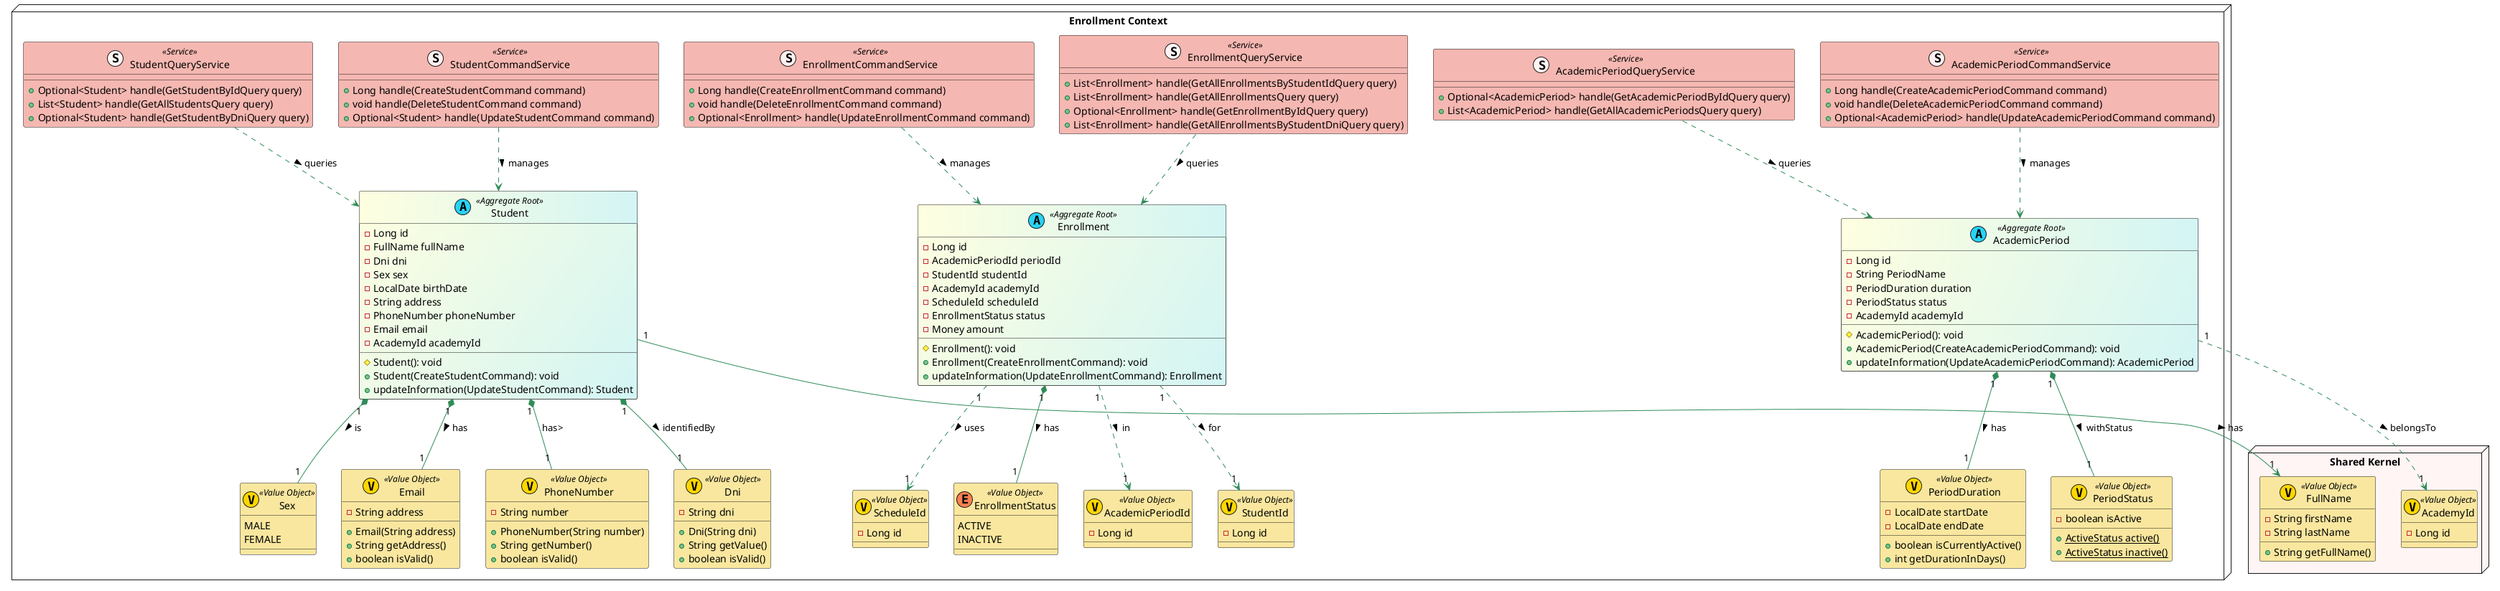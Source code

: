 @startuml Demy: Domain Model Diagram (Grouped by Bounded Context)

skinparam class {
    BackgroundColor LightYellow/D3F5F5
    ArrowColor SeaGreen
    ' BackgroundColor<<Aggregate Root>> #B7E9F7   ' Azul muy suave
    BackgroundColor<<Entity>> #D4E9B2
    BackgroundColor<<Service>> #F5B7B1
    BackgroundColor<<Value Object>> #F9E79F
}


package "Enrollment Context" <<Node>> #FFFFFF {
       ' ------------------ Command Services ------------------
       class AcademicPeriodCommandService <<(S, #FFF0F0) Service>> {
           + Long handle(CreateAcademicPeriodCommand command)
           + void handle(DeleteAcademicPeriodCommand command)
           + Optional<AcademicPeriod> handle(UpdateAcademicPeriodCommand command)
       }

       class EnrollmentCommandService <<(S, #FFF0F0) Service>> {
           + Long handle(CreateEnrollmentCommand command)
           + void handle(DeleteEnrollmentCommand command)
           + Optional<Enrollment> handle(UpdateEnrollmentCommand command)
       }

       class StudentCommandService <<(S, #FFF0F0) Service>> {
           + Long handle(CreateStudentCommand command)
           + void handle(DeleteStudentCommand command)
           + Optional<Student> handle(UpdateStudentCommand command)
       }

       ' ------------------ Query Services ------------------
       class AcademicPeriodQueryService <<(S, #FFF5F5) Service>> {
           + Optional<AcademicPeriod> handle(GetAcademicPeriodByIdQuery query)
           + List<AcademicPeriod> handle(GetAllAcademicPeriodsQuery query)
       }

       class EnrollmentQueryService <<(S, #FFF5F5) Service>> {
           + List<Enrollment> handle(GetAllEnrollmentsByStudentIdQuery query)
           + List<Enrollment> handle(GetAllEnrollmentsQuery query)
           + Optional<Enrollment> handle(GetEnrollmentByIdQuery query)
           + List<Enrollment> handle(GetAllEnrollmentsByStudentDniQuery query)
       }

       class StudentQueryService <<(S, #FFF5F5) Service>> {
           + Optional<Student> handle(GetStudentByIdQuery query)
           + List<Student> handle(GetAllStudentsQuery query)
           + Optional<Student> handle(GetStudentByDniQuery query)
       }

    class AcademicPeriod <<(A, #27D3F5) Aggregate Root>> {
        - Long id
        - String PeriodName
        - PeriodDuration duration
        - PeriodStatus status
        - AcademyId academyId
        # AcademicPeriod(): void
        + AcademicPeriod(CreateAcademicPeriodCommand): void
        + updateInformation(UpdateAcademicPeriodCommand): AcademicPeriod
    }

    class Enrollment <<(A, #27D3F5) Aggregate Root>> {
        - Long id
        - AcademicPeriodId periodId
        - StudentId studentId
        - AcademyId academyId
        - ScheduleId scheduleId
        - EnrollmentStatus status
        - Money amount
        # Enrollment(): void
        + Enrollment(CreateEnrollmentCommand): void
        + updateInformation(UpdateEnrollmentCommand): Enrollment

    }

    class Student <<(A, #27D3F5) Aggregate Root>> {
        - Long id
        - FullName fullName
        - Dni dni
        - Sex sex
        - LocalDate birthDate
        - String address
        - PhoneNumber phoneNumber
        - Email email
        - AcademyId academyId
        # Student(): void
        + Student(CreateStudentCommand): void
        + updateInformation(UpdateStudentCommand): Student
    }

    class AcademicPeriodId <<(V, #FFD700) Value Object>> {
        - Long id
    }

    class StudentId <<(V, #FFD700) Value Object>> {
        - Long id
    }

    class ScheduleId <<(V, #FFD700) Value Object>> {
        - Long id
    }

    class PeriodDuration <<(V, #FFD700) Value Object>> {
        - LocalDate startDate
        - LocalDate endDate
        + boolean isCurrentlyActive()
        + int getDurationInDays()
    }

    class PeriodStatus <<(V, #FFD700) Value Object>> {
        - boolean isActive
        + {static} ActiveStatus active()
        + {static} ActiveStatus inactive()
    }

    class PhoneNumber <<(V, #FFD700) Value Object>> {
        - String number
        + PhoneNumber(String number)
        + String getNumber()
        + boolean isValid()
    }

    class Dni <<(V, #FFD700) Value Object>> {
        - String dni
        + Dni(String dni)
        + String getValue()
        + boolean isValid()
    }

    enum Sex <<(V, #FFD700) Value Object>> {
        MALE
        FEMALE
    }

    class Email <<(V, #FFD700) Value Object>> {
        - String address
        + Email(String address)
        + String getAddress()
        + boolean isValid()
    }

    enum EnrollmentStatus <<(E, #FF7F50) Value Object>> {
        ACTIVE
        INACTIVE
    }

    ' Relationships
    AcademicPeriod "1" *-- "1" PeriodDuration : has >
    AcademicPeriod "1" *-- "1" PeriodStatus : withStatus >
    Enrollment "1" ..> "1" AcademicPeriodId : in >
    Enrollment "1" ..> "1" StudentId : for >
    Enrollment "1" ..> "1" ScheduleId : uses >
    Enrollment "1" *-- "1" EnrollmentStatus : has >
    Student "1" *-- "1" Dni : identifiedBy >
    Student "1" *-- "1" Email: has >
    Student "1" *-- "1" Sex: is >
    Student "1" *-- "1" PhoneNumber: has>


    'Between Aggregates and Services
    AcademicPeriodCommandService ..> AcademicPeriod : manages >
    AcademicPeriodQueryService ..> AcademicPeriod : queries >
    EnrollmentCommandService ..> Enrollment : manages >
    EnrollmentQueryService ..> Enrollment : queries >
    StudentCommandService ..> Student : manages >
    StudentQueryService ..> Student : queries >


}

package "Shared Kernel" <<Node>> #FFF5F5 {
    class AcademyId <<(V, #FFD700) Value Object>> {
        - Long id
    }

    class FullName <<(V, #FFD700) Value Object>> {
        - String firstName
        - String lastName
        + String getFullName()
    }
}

' Define relationships between contexts
AcademicPeriod "1" ..> "1" AcademyId : belongsTo >
Student "1" --> "1" FullName : has >

@enduml